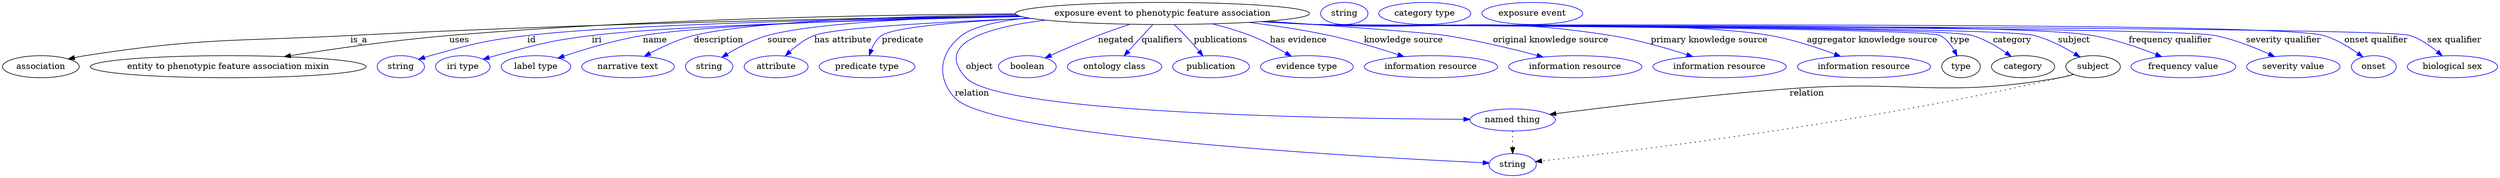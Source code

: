digraph {
	graph [bb="0,0,4058.8,283"];
	node [label="\N"];
	"exposure event to phenotypic feature association"	[height=0.5,
		label="exposure event to phenotypic feature association",
		pos="1886.4,265",
		width=6.6439];
	association	[height=0.5,
		pos="62.394,178",
		width=1.7332];
	"exposure event to phenotypic feature association" -> association	[label=is_a,
		lp="580.39,221.5",
		pos="e,107.12,190.7 1652.3,261.31 1388.3,257.45 946.3,248.53 566.39,229 374.09,219.11 324.67,225.55 134.39,196 128.7,195.12 122.8,194.02 \
116.92,192.81"];
	"entity to phenotypic feature association mixin"	[height=0.5,
		pos="367.39,178",
		width=6.2286];
	"exposure event to phenotypic feature association" -> "entity to phenotypic feature association mixin"	[label=uses,
		lp="743.89,221.5",
		pos="e,458.83,194.48 1647.3,264.29 1412.7,262.81 1044.8,255.76 727.39,229 639.72,221.61 540.75,207.44 468.8,196.06"];
	id	[color=blue,
		height=0.5,
		label=string,
		pos="648.39,178",
		width=1.0652];
	"exposure event to phenotypic feature association" -> id	[color=blue,
		label=id,
		lp="861.39,221.5",
		pos="e,677.38,189.97 1653.7,260.76 1397.8,256.37 1003.2,246.93 854.39,229 783.17,220.42 765.47,215.35 696.39,196 693.29,195.13 690.09,\
194.16 686.89,193.14",
		style=solid];
	iri	[color=blue,
		height=0.5,
		label="iri type",
		pos="749.39,178",
		width=1.2277];
	"exposure event to phenotypic feature association" -> iri	[color=blue,
		label=iri,
		lp="967.39,221.5",
		pos="e,782.32,190.14 1657.2,259.79 1427.3,254.76 1089.2,244.97 959.39,229 888.63,220.29 871.32,214.25 802.39,196 799.02,195.11 795.55,\
194.13 792.07,193.11",
		style=solid];
	name	[color=blue,
		height=0.5,
		label="label type",
		pos="868.39,178",
		width=1.5707];
	"exposure event to phenotypic feature association" -> name	[color=blue,
		label=name,
		lp="1061.4,221.5",
		pos="e,904.27,192.11 1654.1,260.61 1445.3,256.43 1154.8,247.46 1041.4,229 997.3,221.82 948.53,207.08 914.04,195.45",
		style=solid];
	description	[color=blue,
		height=0.5,
		label="narrative text",
		pos="1018.4,178",
		width=2.0943];
	"exposure event to phenotypic feature association" -> description	[color=blue,
		label=description,
		lp="1164.9,221.5",
		pos="e,1044.7,195.04 1648,263.22 1462.2,260.71 1220.1,252.75 1124.4,229 1099.6,222.84 1073.6,210.66 1053.5,199.87",
		style=solid];
	source	[color=blue,
		height=0.5,
		label=string,
		pos="1150.4,178",
		width=1.0652];
	"exposure event to phenotypic feature association" -> source	[color=blue,
		label=source,
		lp="1268.4,221.5",
		pos="e,1170.9,193.32 1651,261.74 1500,258.25 1318.7,249.7 1244.4,229 1221.3,222.58 1197.6,209.87 1179.7,198.87",
		style=solid];
	"has attribute"	[color=blue,
		height=0.5,
		label=attribute,
		pos="1258.4,178",
		width=1.4443];
	"exposure event to phenotypic feature association" -> "has attribute"	[color=blue,
		label="has attribute",
		lp="1367.4,221.5",
		pos="e,1273.4,195.69 1672.1,257.01 1526,251.16 1353.2,241.73 1320.4,229 1305.7,223.28 1291.7,212.71 1280.8,202.75",
		style=solid];
	predicate	[color=blue,
		height=0.5,
		label="predicate type",
		pos="1406.4,178",
		width=2.1665];
	"exposure event to phenotypic feature association" -> predicate	[color=blue,
		label=predicate,
		lp="1464.4,221.5",
		pos="e,1410,196.29 1671.3,257.12 1563.4,251.94 1451.2,243.22 1430.4,229 1422.4,223.55 1417,214.7 1413.4,205.95",
		style=solid];
	object	[color=blue,
		height=0.5,
		label="named thing",
		pos="2456.4,91",
		width=1.9318];
	"exposure event to phenotypic feature association" -> object	[color=blue,
		label=object,
		lp="1589.4,178",
		pos="e,2386.7,92.02 1696.5,254 1600.9,242.1 1515.3,216.19 1567.4,160 1621.8,101.31 2168.2,93.064 2376.4,92.065",
		style=solid];
	relation	[color=blue,
		height=0.5,
		label=string,
		pos="2456.4,18",
		width=1.0652];
	"exposure event to phenotypic feature association" -> relation	[color=blue,
		label=relation,
		lp="1577.4,134.5",
		pos="e,2418.3,20.658 1667.3,257.7 1620.3,252.47 1579.1,243.65 1560.4,229 1524.5,200.88 1518.6,160.63 1549.4,127 1608,63.029 2228.8,29.523 \
2408.1,21.13",
		style=solid];
	negated	[color=blue,
		height=0.5,
		label=boolean,
		pos="1667.4,178",
		width=1.2999];
	"exposure event to phenotypic feature association" -> negated	[color=blue,
		label=negated,
		lp="1810.4,221.5",
		pos="e,1696.1,192.48 1833.4,247.4 1816.7,241.86 1798.2,235.46 1781.4,229 1755.7,219.12 1727.4,206.72 1705.5,196.74",
		style=solid];
	qualifiers	[color=blue,
		height=0.5,
		label="ontology class",
		pos="1808.4,178",
		width=2.1304];
	"exposure event to phenotypic feature association" -> qualifiers	[color=blue,
		label=qualifiers,
		lp="1885.9,221.5",
		pos="e,1823.9,195.89 1870.6,246.8 1859.2,234.39 1843.7,217.46 1831,203.62",
		style=solid];
	publications	[color=blue,
		height=0.5,
		label=publication,
		pos="1965.4,178",
		width=1.7332];
	"exposure event to phenotypic feature association" -> publications	[color=blue,
		label=publications,
		lp="1981.4,221.5",
		pos="e,1952.2,195.62 1905.2,246.96 1911.2,241.37 1917.7,235.05 1923.4,229 1931,220.96 1938.9,211.79 1945.8,203.52",
		style=solid];
	"has evidence"	[color=blue,
		height=0.5,
		label="evidence type",
		pos="2121.4,178",
		width=2.0943];
	"exposure event to phenotypic feature association" -> "has evidence"	[color=blue,
		label="has evidence",
		lp="2107.9,221.5",
		pos="e,2096.1,195.08 1967.3,248.04 1987.9,242.94 2009.7,236.6 2029.4,229 2049.3,221.31 2070.3,210.17 2087.1,200.36",
		style=solid];
	"knowledge source"	[color=blue,
		height=0.5,
		label="information resource",
		pos="2323.4,178",
		width=3.015];
	"exposure event to phenotypic feature association" -> "knowledge source"	[color=blue,
		label="knowledge source",
		lp="2278.9,221.5",
		pos="e,2279.4,194.5 2027.3,250.39 2069.7,245.09 2116.1,238.05 2158.4,229 2196.2,220.9 2237.8,208.25 2269.8,197.7",
		style=solid];
	"original knowledge source"	[color=blue,
		height=0.5,
		label="information resource",
		pos="2558.4,178",
		width=3.015];
	"exposure event to phenotypic feature association" -> "original knowledge source"	[color=blue,
		label="original knowledge source",
		lp="2518.4,221.5",
		pos="e,2506,193.85 2056.9,252.36 2176.1,243.99 2318.8,233.45 2347.4,229 2398,221.13 2454.4,207.5 2496.2,196.45",
		style=solid];
	"primary knowledge source"	[color=blue,
		height=0.5,
		label="information resource",
		pos="2793.4,178",
		width=3.015];
	"exposure event to phenotypic feature association" -> "primary knowledge source"	[color=blue,
		label="primary knowledge source",
		lp="2776.4,221.5",
		pos="e,2749.7,194.5 2051.8,251.99 2079.7,250.17 2108.4,248.43 2135.4,247 2349,235.71 2405.1,262.31 2616.4,229 2658.6,222.35 2705,208.99 \
2739.7,197.76",
		style=solid];
	"aggregator knowledge source"	[color=blue,
		height=0.5,
		label="information resource",
		pos="3028.4,178",
		width=3.015];
	"exposure event to phenotypic feature association" -> "aggregator knowledge source"	[color=blue,
		label="aggregator knowledge source",
		lp="3041.9,221.5",
		pos="e,2990.2,194.94 2049.7,251.82 2078.3,249.99 2107.7,248.28 2135.4,247 2299.7,239.4 2713.3,256.84 2875.4,229 2911.5,222.8 2950.8,209.82 \
2980.5,198.65",
		style=solid];
	type	[height=0.5,
		pos="3186.4,178",
		width=0.86659];
	"exposure event to phenotypic feature association" -> type	[color=blue,
		label=type,
		lp="3184.4,221.5",
		pos="e,3180,195.7 2048.4,251.75 2077.4,249.9 2107.3,248.21 2135.4,247 2163.6,245.79 3127.5,242.44 3152.4,229 3162.2,223.68 3169.8,214.14 \
3175.2,204.8",
		style=solid];
	category	[height=0.5,
		pos="3287.4,178",
		width=1.4263];
	"exposure event to phenotypic feature association" -> category	[color=blue,
		label=category,
		lp="3269.9,221.5",
		pos="e,3268,194.76 2048.4,251.73 2077.4,249.88 2107.3,248.2 2135.4,247 2194.7,244.48 3147.3,245.39 3204.4,229 3224.3,223.3 3244.2,211.55 \
3259.5,200.87",
		style=solid];
	subject	[height=0.5,
		pos="3401.4,178",
		width=1.2277];
	"exposure event to phenotypic feature association" -> subject	[color=blue,
		label=subject,
		lp="3370.4,221.5",
		pos="e,3380.1,193.82 2048.1,251.72 2077.1,249.86 2107.1,248.18 2135.4,247 2200.3,244.29 3242.4,244.94 3305.4,229 3328.8,223.07 3352.9,\
210.49 3371.1,199.42",
		style=solid];
	"frequency qualifier"	[color=blue,
		height=0.5,
		label="frequency value",
		pos="3548.4,178",
		width=2.3651];
	"exposure event to phenotypic feature association" -> "frequency qualifier"	[color=blue,
		label="frequency qualifier",
		lp="3527.4,221.5",
		pos="e,3513,194.44 2047.7,251.71 2076.9,249.85 2107,248.17 2135.4,247 2275.8,241.21 3261.9,252.78 3400.4,229 3436.1,222.88 3474.7,209.56 \
3503.6,198.2",
		style=solid];
	"severity qualifier"	[color=blue,
		height=0.5,
		label="severity value",
		pos="3727.4,178",
		width=2.1123];
	"exposure event to phenotypic feature association" -> "severity qualifier"	[color=blue,
		label="severity qualifier",
		lp="3711.4,221.5",
		pos="e,3696.8,194.58 2047.4,251.69 2076.7,249.82 2106.9,248.15 2135.4,247 2216.7,243.73 3519.6,244.55 3599.4,229 3630,223.04 3662.7,210.14 \
3687.4,198.94",
		style=solid];
	"onset qualifier"	[color=blue,
		height=0.5,
		label=onset,
		pos="3857.4,178",
		width=1.011];
	"exposure event to phenotypic feature association" -> "onset qualifier"	[color=blue,
		label="onset qualifier",
		lp="3861.9,221.5",
		pos="e,3839.8,193.83 2047.4,251.66 2076.7,249.8 2106.9,248.13 2135.4,247 2226.5,243.39 3688.8,254.37 3776.4,229 3796.4,223.2 3816.4,210.96 \
3831.5,200.04",
		style=solid];
	"sex qualifier"	[color=blue,
		height=0.5,
		label="biological sex",
		pos="3985.4,178",
		width=2.0401];
	"exposure event to phenotypic feature association" -> "sex qualifier"	[color=blue,
		label="sex qualifier",
		lp="3989.4,221.5",
		pos="e,3969,195.75 2047.1,251.66 2076.4,249.79 2106.8,248.12 2135.4,247 2184.9,245.06 3870.4,244.67 3917.4,229 3933.5,223.61 3949,212.81 \
3961.2,202.63",
		style=solid];
	object -> relation	[pos="e,2456.4,36.029 2456.4,72.813 2456.4,64.789 2456.4,55.047 2456.4,46.069",
		style=dotted];
	association_type	[color=blue,
		height=0.5,
		label=string,
		pos="2182.4,265",
		width=1.0652];
	association_category	[color=blue,
		height=0.5,
		label="category type",
		pos="2313.4,265",
		width=2.0762];
	subject -> object	[label=relation,
		lp="2935.4,134.5",
		pos="e,2516.8,100.05 3369.5,165.42 3362.3,163.25 3354.7,161.27 3347.4,160 3154.6,126.32 3102.6,156.79 2907.4,142 2772.4,131.77 2615.4,\
112.74 2526.8,101.33"];
	subject -> relation	[pos="e,2493.7,22.898 3368.5,165.79 3361.6,163.67 3354.3,161.62 3347.4,160 3029.4,85.212 2638,38.685 2504,24.02",
		style=dotted];
	"exposure event to phenotypic feature association_subject"	[color=blue,
		height=0.5,
		label="exposure event",
		pos="2488.4,265",
		width=2.2748];
}
